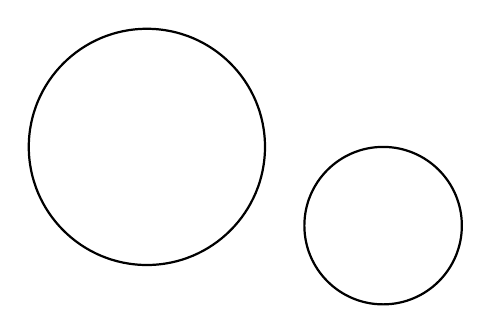 \begin{tikzpicture}[scale=1]

 \draw[thick] (0,0) circle (1 cm);
 \draw[thick] (-3,1) circle (1.5 cm);

\end{tikzpicture}
